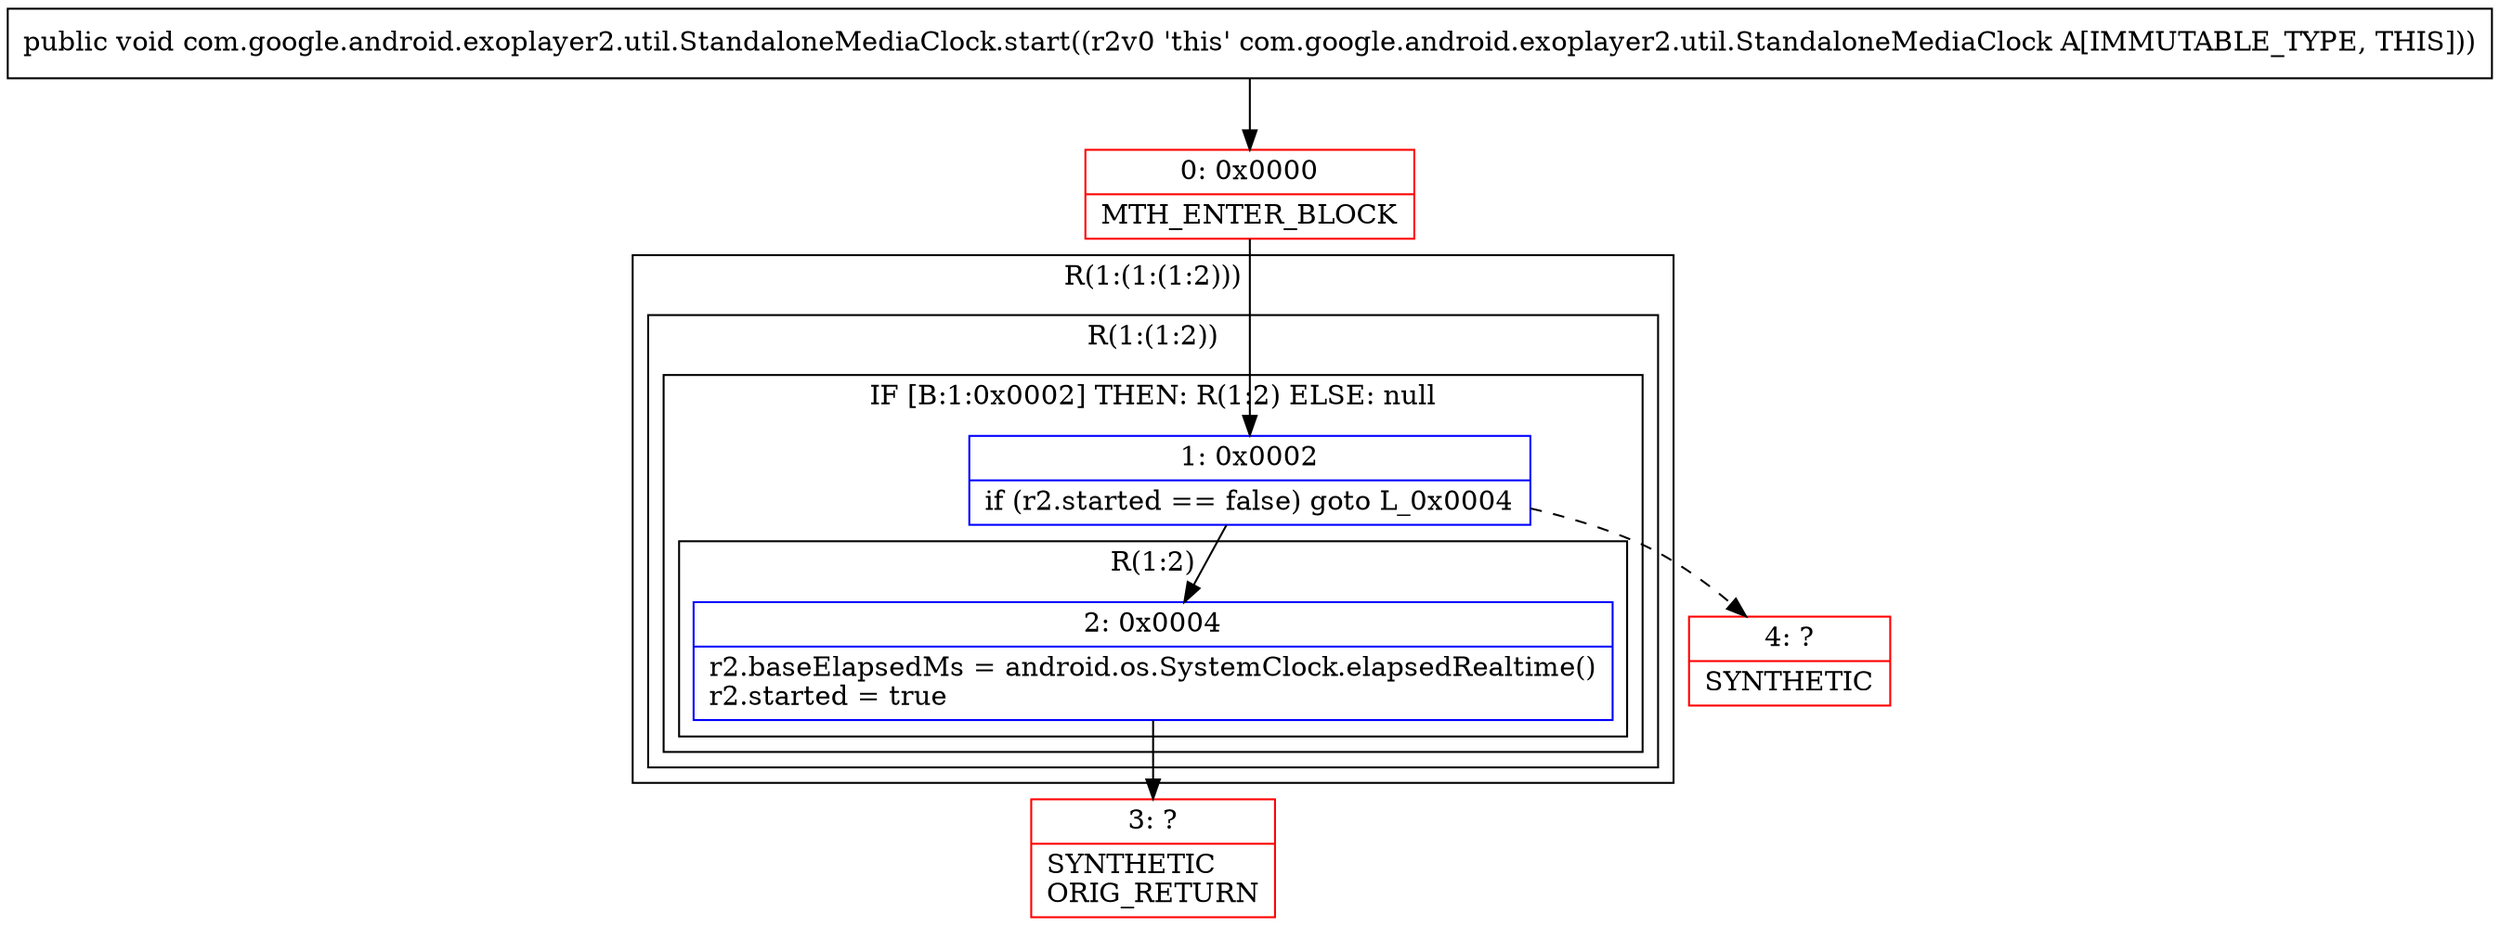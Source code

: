 digraph "CFG forcom.google.android.exoplayer2.util.StandaloneMediaClock.start()V" {
subgraph cluster_Region_1951817208 {
label = "R(1:(1:(1:2)))";
node [shape=record,color=blue];
subgraph cluster_Region_2001752537 {
label = "R(1:(1:2))";
node [shape=record,color=blue];
subgraph cluster_IfRegion_1927135564 {
label = "IF [B:1:0x0002] THEN: R(1:2) ELSE: null";
node [shape=record,color=blue];
Node_1 [shape=record,label="{1\:\ 0x0002|if (r2.started == false) goto L_0x0004\l}"];
subgraph cluster_Region_733557306 {
label = "R(1:2)";
node [shape=record,color=blue];
Node_2 [shape=record,label="{2\:\ 0x0004|r2.baseElapsedMs = android.os.SystemClock.elapsedRealtime()\lr2.started = true\l}"];
}
}
}
}
Node_0 [shape=record,color=red,label="{0\:\ 0x0000|MTH_ENTER_BLOCK\l}"];
Node_3 [shape=record,color=red,label="{3\:\ ?|SYNTHETIC\lORIG_RETURN\l}"];
Node_4 [shape=record,color=red,label="{4\:\ ?|SYNTHETIC\l}"];
MethodNode[shape=record,label="{public void com.google.android.exoplayer2.util.StandaloneMediaClock.start((r2v0 'this' com.google.android.exoplayer2.util.StandaloneMediaClock A[IMMUTABLE_TYPE, THIS])) }"];
MethodNode -> Node_0;
Node_1 -> Node_2;
Node_1 -> Node_4[style=dashed];
Node_2 -> Node_3;
Node_0 -> Node_1;
}

